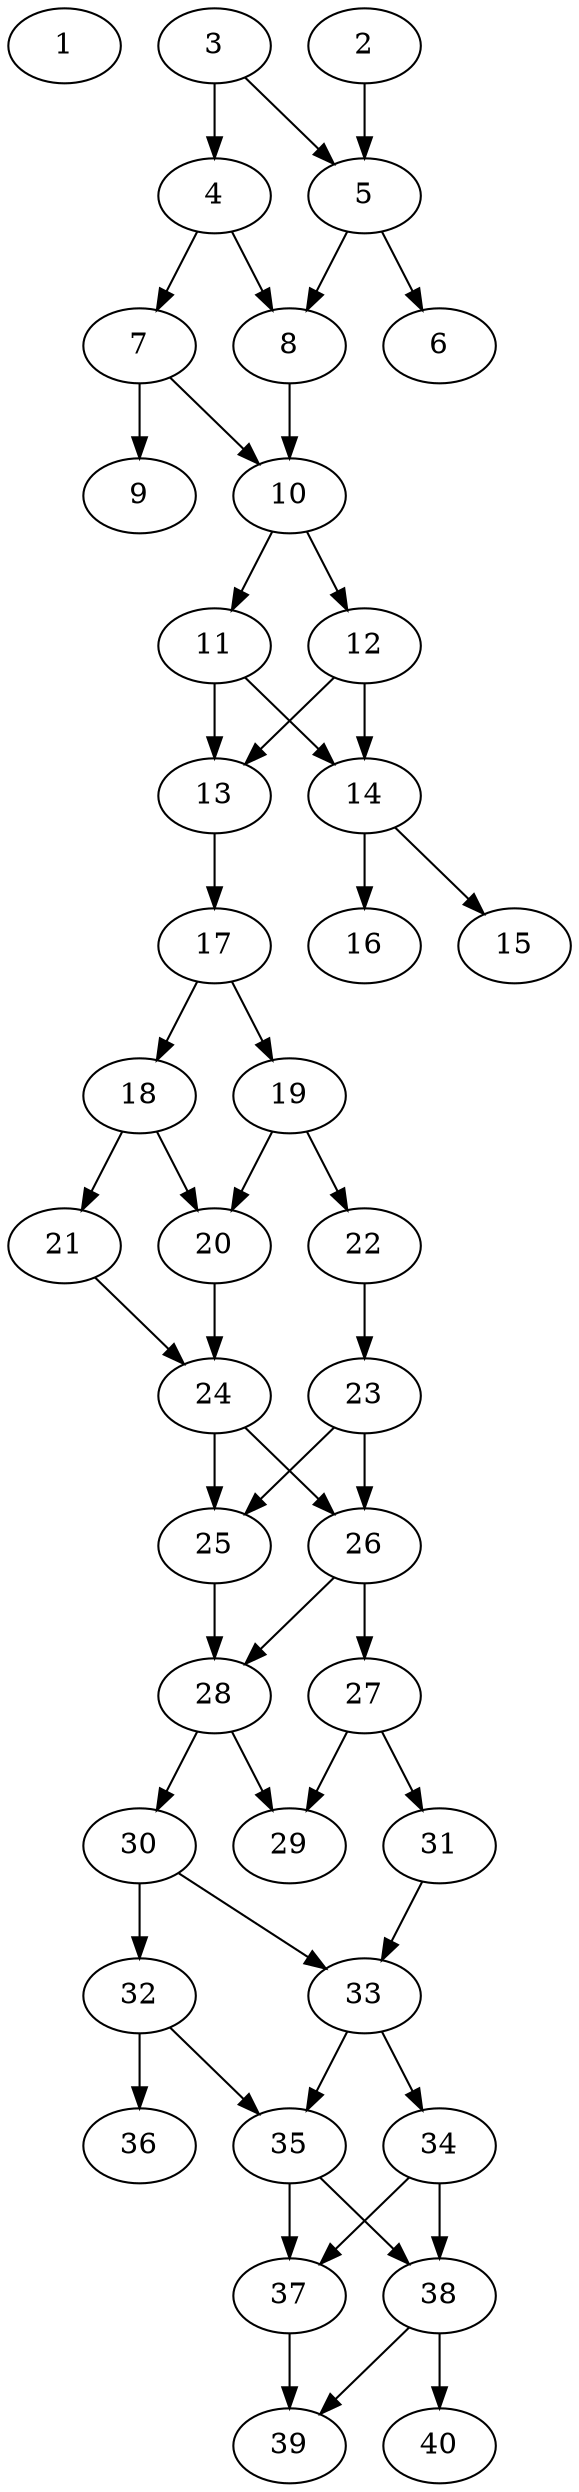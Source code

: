 // DAG automatically generated by daggen at Thu Oct  3 14:06:50 2019
// ./daggen --dot -n 40 --ccr 0.5 --fat 0.3 --regular 0.9 --density 0.6 --mindata 5242880 --maxdata 52428800 
digraph G {
  1 [size="31791104", alpha="0.01", expect_size="15895552"] 
  2 [size="37296128", alpha="0.16", expect_size="18648064"] 
  2 -> 5 [size ="18648064"]
  3 [size="101672960", alpha="0.15", expect_size="50836480"] 
  3 -> 4 [size ="50836480"]
  3 -> 5 [size ="50836480"]
  4 [size="95291392", alpha="0.12", expect_size="47645696"] 
  4 -> 7 [size ="47645696"]
  4 -> 8 [size ="47645696"]
  5 [size="85366784", alpha="0.05", expect_size="42683392"] 
  5 -> 6 [size ="42683392"]
  5 -> 8 [size ="42683392"]
  6 [size="89184256", alpha="0.14", expect_size="44592128"] 
  7 [size="94119936", alpha="0.06", expect_size="47059968"] 
  7 -> 9 [size ="47059968"]
  7 -> 10 [size ="47059968"]
  8 [size="11849728", alpha="0.15", expect_size="5924864"] 
  8 -> 10 [size ="5924864"]
  9 [size="46145536", alpha="0.08", expect_size="23072768"] 
  10 [size="49418240", alpha="0.12", expect_size="24709120"] 
  10 -> 11 [size ="24709120"]
  10 -> 12 [size ="24709120"]
  11 [size="89460736", alpha="0.05", expect_size="44730368"] 
  11 -> 13 [size ="44730368"]
  11 -> 14 [size ="44730368"]
  12 [size="92354560", alpha="0.02", expect_size="46177280"] 
  12 -> 13 [size ="46177280"]
  12 -> 14 [size ="46177280"]
  13 [size="72159232", alpha="0.13", expect_size="36079616"] 
  13 -> 17 [size ="36079616"]
  14 [size="49205248", alpha="0.03", expect_size="24602624"] 
  14 -> 15 [size ="24602624"]
  14 -> 16 [size ="24602624"]
  15 [size="12226560", alpha="0.15", expect_size="6113280"] 
  16 [size="36063232", alpha="0.02", expect_size="18031616"] 
  17 [size="102103040", alpha="0.18", expect_size="51051520"] 
  17 -> 18 [size ="51051520"]
  17 -> 19 [size ="51051520"]
  18 [size="38400000", alpha="0.09", expect_size="19200000"] 
  18 -> 20 [size ="19200000"]
  18 -> 21 [size ="19200000"]
  19 [size="13264896", alpha="0.00", expect_size="6632448"] 
  19 -> 20 [size ="6632448"]
  19 -> 22 [size ="6632448"]
  20 [size="50040832", alpha="0.03", expect_size="25020416"] 
  20 -> 24 [size ="25020416"]
  21 [size="14176256", alpha="0.10", expect_size="7088128"] 
  21 -> 24 [size ="7088128"]
  22 [size="36247552", alpha="0.03", expect_size="18123776"] 
  22 -> 23 [size ="18123776"]
  23 [size="43425792", alpha="0.15", expect_size="21712896"] 
  23 -> 25 [size ="21712896"]
  23 -> 26 [size ="21712896"]
  24 [size="104732672", alpha="0.06", expect_size="52366336"] 
  24 -> 25 [size ="52366336"]
  24 -> 26 [size ="52366336"]
  25 [size="22192128", alpha="0.12", expect_size="11096064"] 
  25 -> 28 [size ="11096064"]
  26 [size="94631936", alpha="0.14", expect_size="47315968"] 
  26 -> 27 [size ="47315968"]
  26 -> 28 [size ="47315968"]
  27 [size="11825152", alpha="0.15", expect_size="5912576"] 
  27 -> 29 [size ="5912576"]
  27 -> 31 [size ="5912576"]
  28 [size="96073728", alpha="0.16", expect_size="48036864"] 
  28 -> 29 [size ="48036864"]
  28 -> 30 [size ="48036864"]
  29 [size="42506240", alpha="0.04", expect_size="21253120"] 
  30 [size="43603968", alpha="0.01", expect_size="21801984"] 
  30 -> 32 [size ="21801984"]
  30 -> 33 [size ="21801984"]
  31 [size="57513984", alpha="0.14", expect_size="28756992"] 
  31 -> 33 [size ="28756992"]
  32 [size="11171840", alpha="0.05", expect_size="5585920"] 
  32 -> 35 [size ="5585920"]
  32 -> 36 [size ="5585920"]
  33 [size="25761792", alpha="0.08", expect_size="12880896"] 
  33 -> 34 [size ="12880896"]
  33 -> 35 [size ="12880896"]
  34 [size="98099200", alpha="0.00", expect_size="49049600"] 
  34 -> 37 [size ="49049600"]
  34 -> 38 [size ="49049600"]
  35 [size="29874176", alpha="0.13", expect_size="14937088"] 
  35 -> 37 [size ="14937088"]
  35 -> 38 [size ="14937088"]
  36 [size="84715520", alpha="0.10", expect_size="42357760"] 
  37 [size="58204160", alpha="0.07", expect_size="29102080"] 
  37 -> 39 [size ="29102080"]
  38 [size="33978368", alpha="0.10", expect_size="16989184"] 
  38 -> 39 [size ="16989184"]
  38 -> 40 [size ="16989184"]
  39 [size="13402112", alpha="0.14", expect_size="6701056"] 
  40 [size="32137216", alpha="0.06", expect_size="16068608"] 
}
